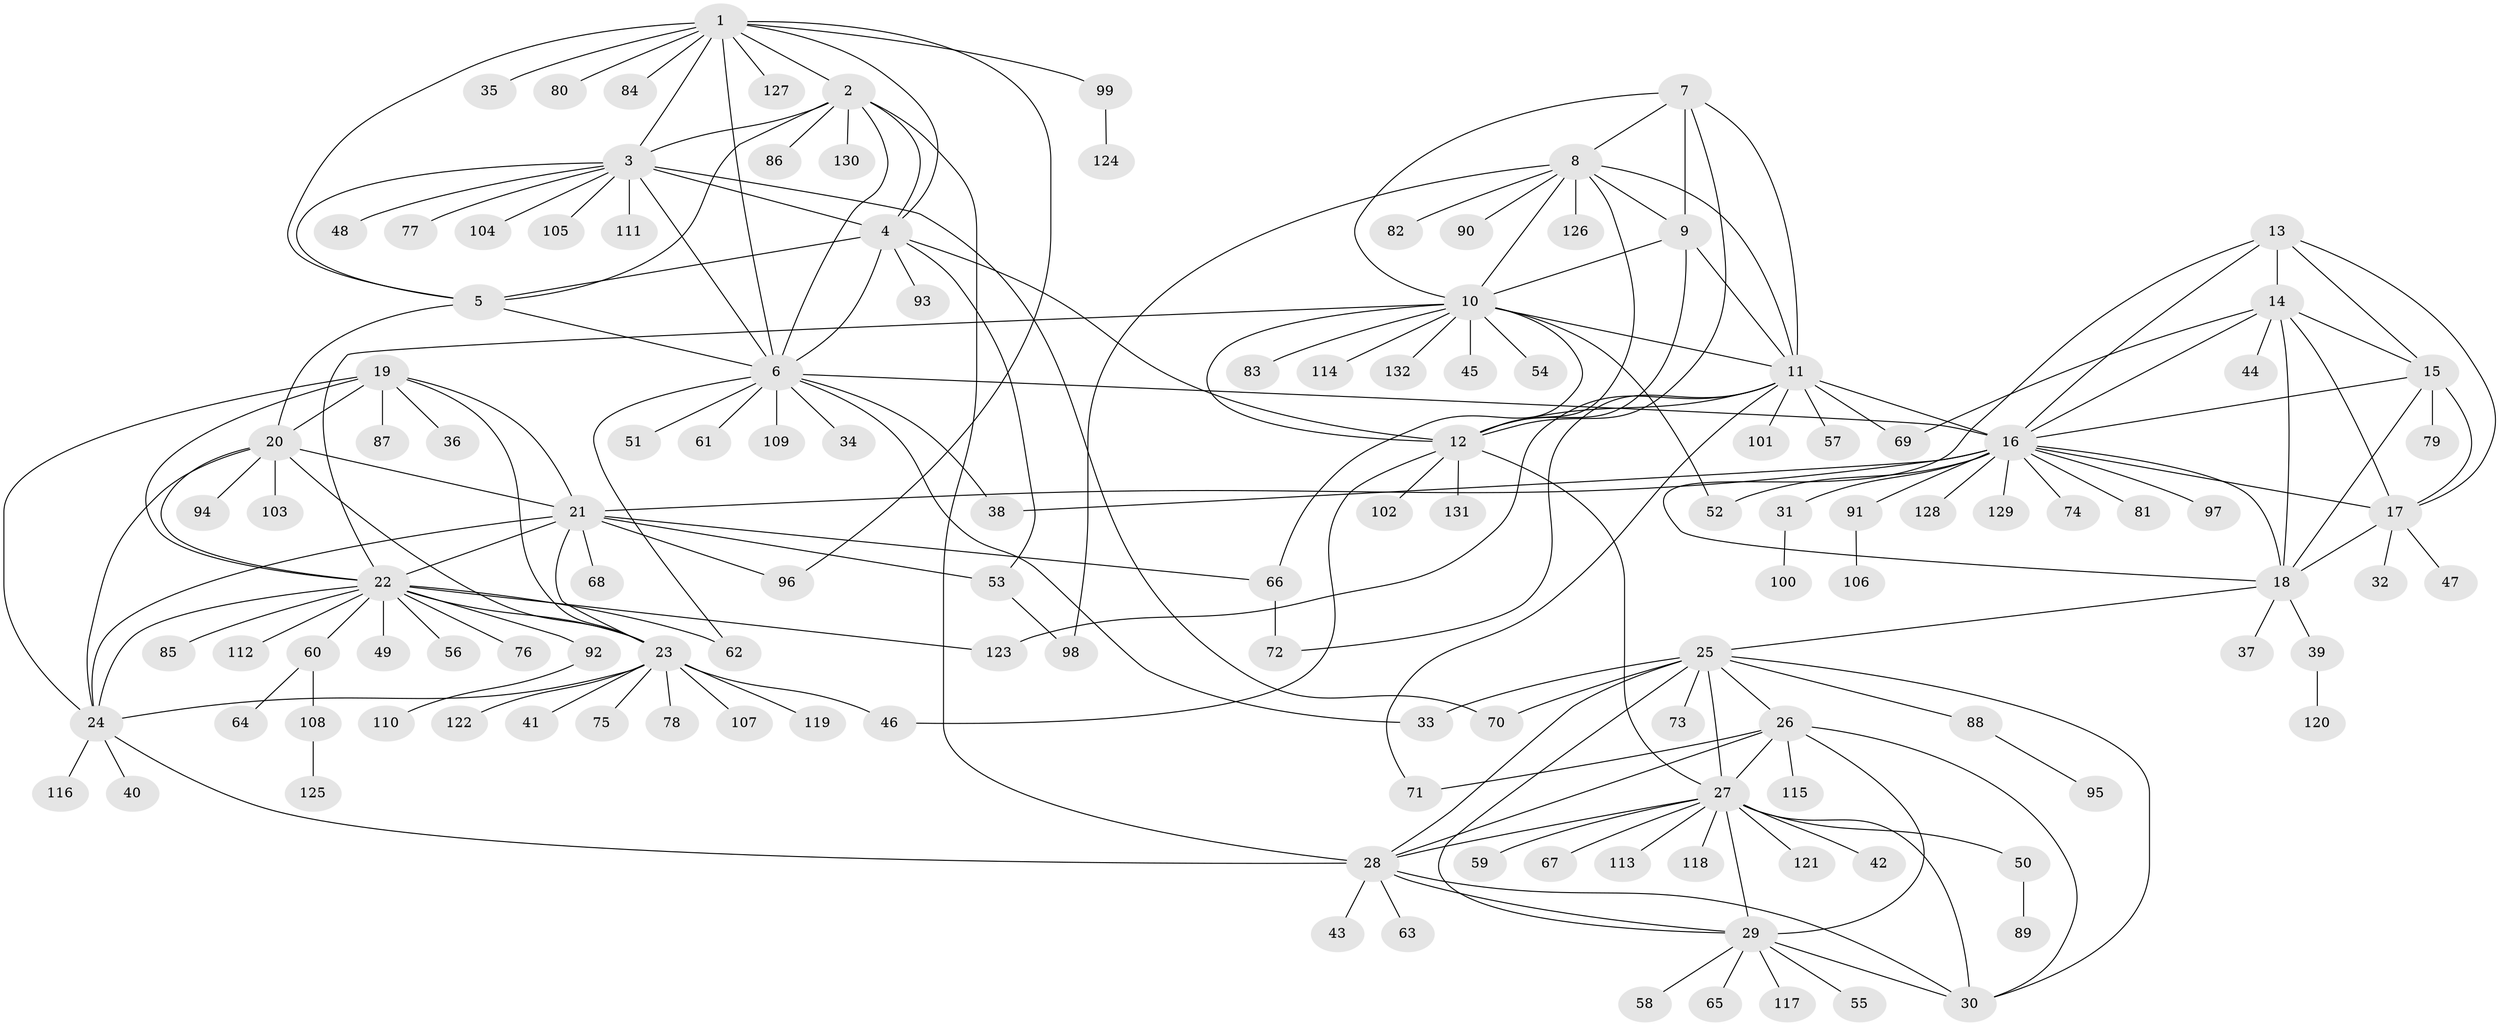 // coarse degree distribution, {10: 0.009433962264150943, 7: 0.03773584905660377, 9: 0.018867924528301886, 8: 0.018867924528301886, 11: 0.04716981132075472, 4: 0.02830188679245283, 5: 0.009433962264150943, 15: 0.009433962264150943, 6: 0.018867924528301886, 14: 0.009433962264150943, 12: 0.009433962264150943, 13: 0.009433962264150943, 3: 0.018867924528301886, 1: 0.6037735849056604, 2: 0.1509433962264151}
// Generated by graph-tools (version 1.1) at 2025/42/03/06/25 10:42:09]
// undirected, 132 vertices, 201 edges
graph export_dot {
graph [start="1"]
  node [color=gray90,style=filled];
  1;
  2;
  3;
  4;
  5;
  6;
  7;
  8;
  9;
  10;
  11;
  12;
  13;
  14;
  15;
  16;
  17;
  18;
  19;
  20;
  21;
  22;
  23;
  24;
  25;
  26;
  27;
  28;
  29;
  30;
  31;
  32;
  33;
  34;
  35;
  36;
  37;
  38;
  39;
  40;
  41;
  42;
  43;
  44;
  45;
  46;
  47;
  48;
  49;
  50;
  51;
  52;
  53;
  54;
  55;
  56;
  57;
  58;
  59;
  60;
  61;
  62;
  63;
  64;
  65;
  66;
  67;
  68;
  69;
  70;
  71;
  72;
  73;
  74;
  75;
  76;
  77;
  78;
  79;
  80;
  81;
  82;
  83;
  84;
  85;
  86;
  87;
  88;
  89;
  90;
  91;
  92;
  93;
  94;
  95;
  96;
  97;
  98;
  99;
  100;
  101;
  102;
  103;
  104;
  105;
  106;
  107;
  108;
  109;
  110;
  111;
  112;
  113;
  114;
  115;
  116;
  117;
  118;
  119;
  120;
  121;
  122;
  123;
  124;
  125;
  126;
  127;
  128;
  129;
  130;
  131;
  132;
  1 -- 2;
  1 -- 3;
  1 -- 4;
  1 -- 5;
  1 -- 6;
  1 -- 35;
  1 -- 80;
  1 -- 84;
  1 -- 96;
  1 -- 99;
  1 -- 127;
  2 -- 3;
  2 -- 4;
  2 -- 5;
  2 -- 6;
  2 -- 28;
  2 -- 86;
  2 -- 130;
  3 -- 4;
  3 -- 5;
  3 -- 6;
  3 -- 48;
  3 -- 70;
  3 -- 77;
  3 -- 104;
  3 -- 105;
  3 -- 111;
  4 -- 5;
  4 -- 6;
  4 -- 12;
  4 -- 53;
  4 -- 93;
  5 -- 6;
  5 -- 20;
  6 -- 16;
  6 -- 33;
  6 -- 34;
  6 -- 38;
  6 -- 51;
  6 -- 61;
  6 -- 62;
  6 -- 109;
  7 -- 8;
  7 -- 9;
  7 -- 10;
  7 -- 11;
  7 -- 12;
  8 -- 9;
  8 -- 10;
  8 -- 11;
  8 -- 12;
  8 -- 82;
  8 -- 90;
  8 -- 98;
  8 -- 126;
  9 -- 10;
  9 -- 11;
  9 -- 12;
  10 -- 11;
  10 -- 12;
  10 -- 22;
  10 -- 45;
  10 -- 52;
  10 -- 54;
  10 -- 66;
  10 -- 83;
  10 -- 114;
  10 -- 132;
  11 -- 12;
  11 -- 16;
  11 -- 57;
  11 -- 69;
  11 -- 71;
  11 -- 72;
  11 -- 101;
  11 -- 123;
  12 -- 27;
  12 -- 46;
  12 -- 102;
  12 -- 131;
  13 -- 14;
  13 -- 15;
  13 -- 16;
  13 -- 17;
  13 -- 18;
  14 -- 15;
  14 -- 16;
  14 -- 17;
  14 -- 18;
  14 -- 44;
  14 -- 69;
  15 -- 16;
  15 -- 17;
  15 -- 18;
  15 -- 79;
  16 -- 17;
  16 -- 18;
  16 -- 21;
  16 -- 31;
  16 -- 38;
  16 -- 52;
  16 -- 74;
  16 -- 81;
  16 -- 91;
  16 -- 97;
  16 -- 128;
  16 -- 129;
  17 -- 18;
  17 -- 32;
  17 -- 47;
  18 -- 25;
  18 -- 37;
  18 -- 39;
  19 -- 20;
  19 -- 21;
  19 -- 22;
  19 -- 23;
  19 -- 24;
  19 -- 36;
  19 -- 87;
  20 -- 21;
  20 -- 22;
  20 -- 23;
  20 -- 24;
  20 -- 94;
  20 -- 103;
  21 -- 22;
  21 -- 23;
  21 -- 24;
  21 -- 53;
  21 -- 66;
  21 -- 68;
  21 -- 96;
  22 -- 23;
  22 -- 24;
  22 -- 49;
  22 -- 56;
  22 -- 60;
  22 -- 62;
  22 -- 76;
  22 -- 85;
  22 -- 92;
  22 -- 112;
  22 -- 123;
  23 -- 24;
  23 -- 41;
  23 -- 46;
  23 -- 75;
  23 -- 78;
  23 -- 107;
  23 -- 119;
  23 -- 122;
  24 -- 28;
  24 -- 40;
  24 -- 116;
  25 -- 26;
  25 -- 27;
  25 -- 28;
  25 -- 29;
  25 -- 30;
  25 -- 33;
  25 -- 70;
  25 -- 73;
  25 -- 88;
  26 -- 27;
  26 -- 28;
  26 -- 29;
  26 -- 30;
  26 -- 71;
  26 -- 115;
  27 -- 28;
  27 -- 29;
  27 -- 30;
  27 -- 42;
  27 -- 50;
  27 -- 59;
  27 -- 67;
  27 -- 113;
  27 -- 118;
  27 -- 121;
  28 -- 29;
  28 -- 30;
  28 -- 43;
  28 -- 63;
  29 -- 30;
  29 -- 55;
  29 -- 58;
  29 -- 65;
  29 -- 117;
  31 -- 100;
  39 -- 120;
  50 -- 89;
  53 -- 98;
  60 -- 64;
  60 -- 108;
  66 -- 72;
  88 -- 95;
  91 -- 106;
  92 -- 110;
  99 -- 124;
  108 -- 125;
}
